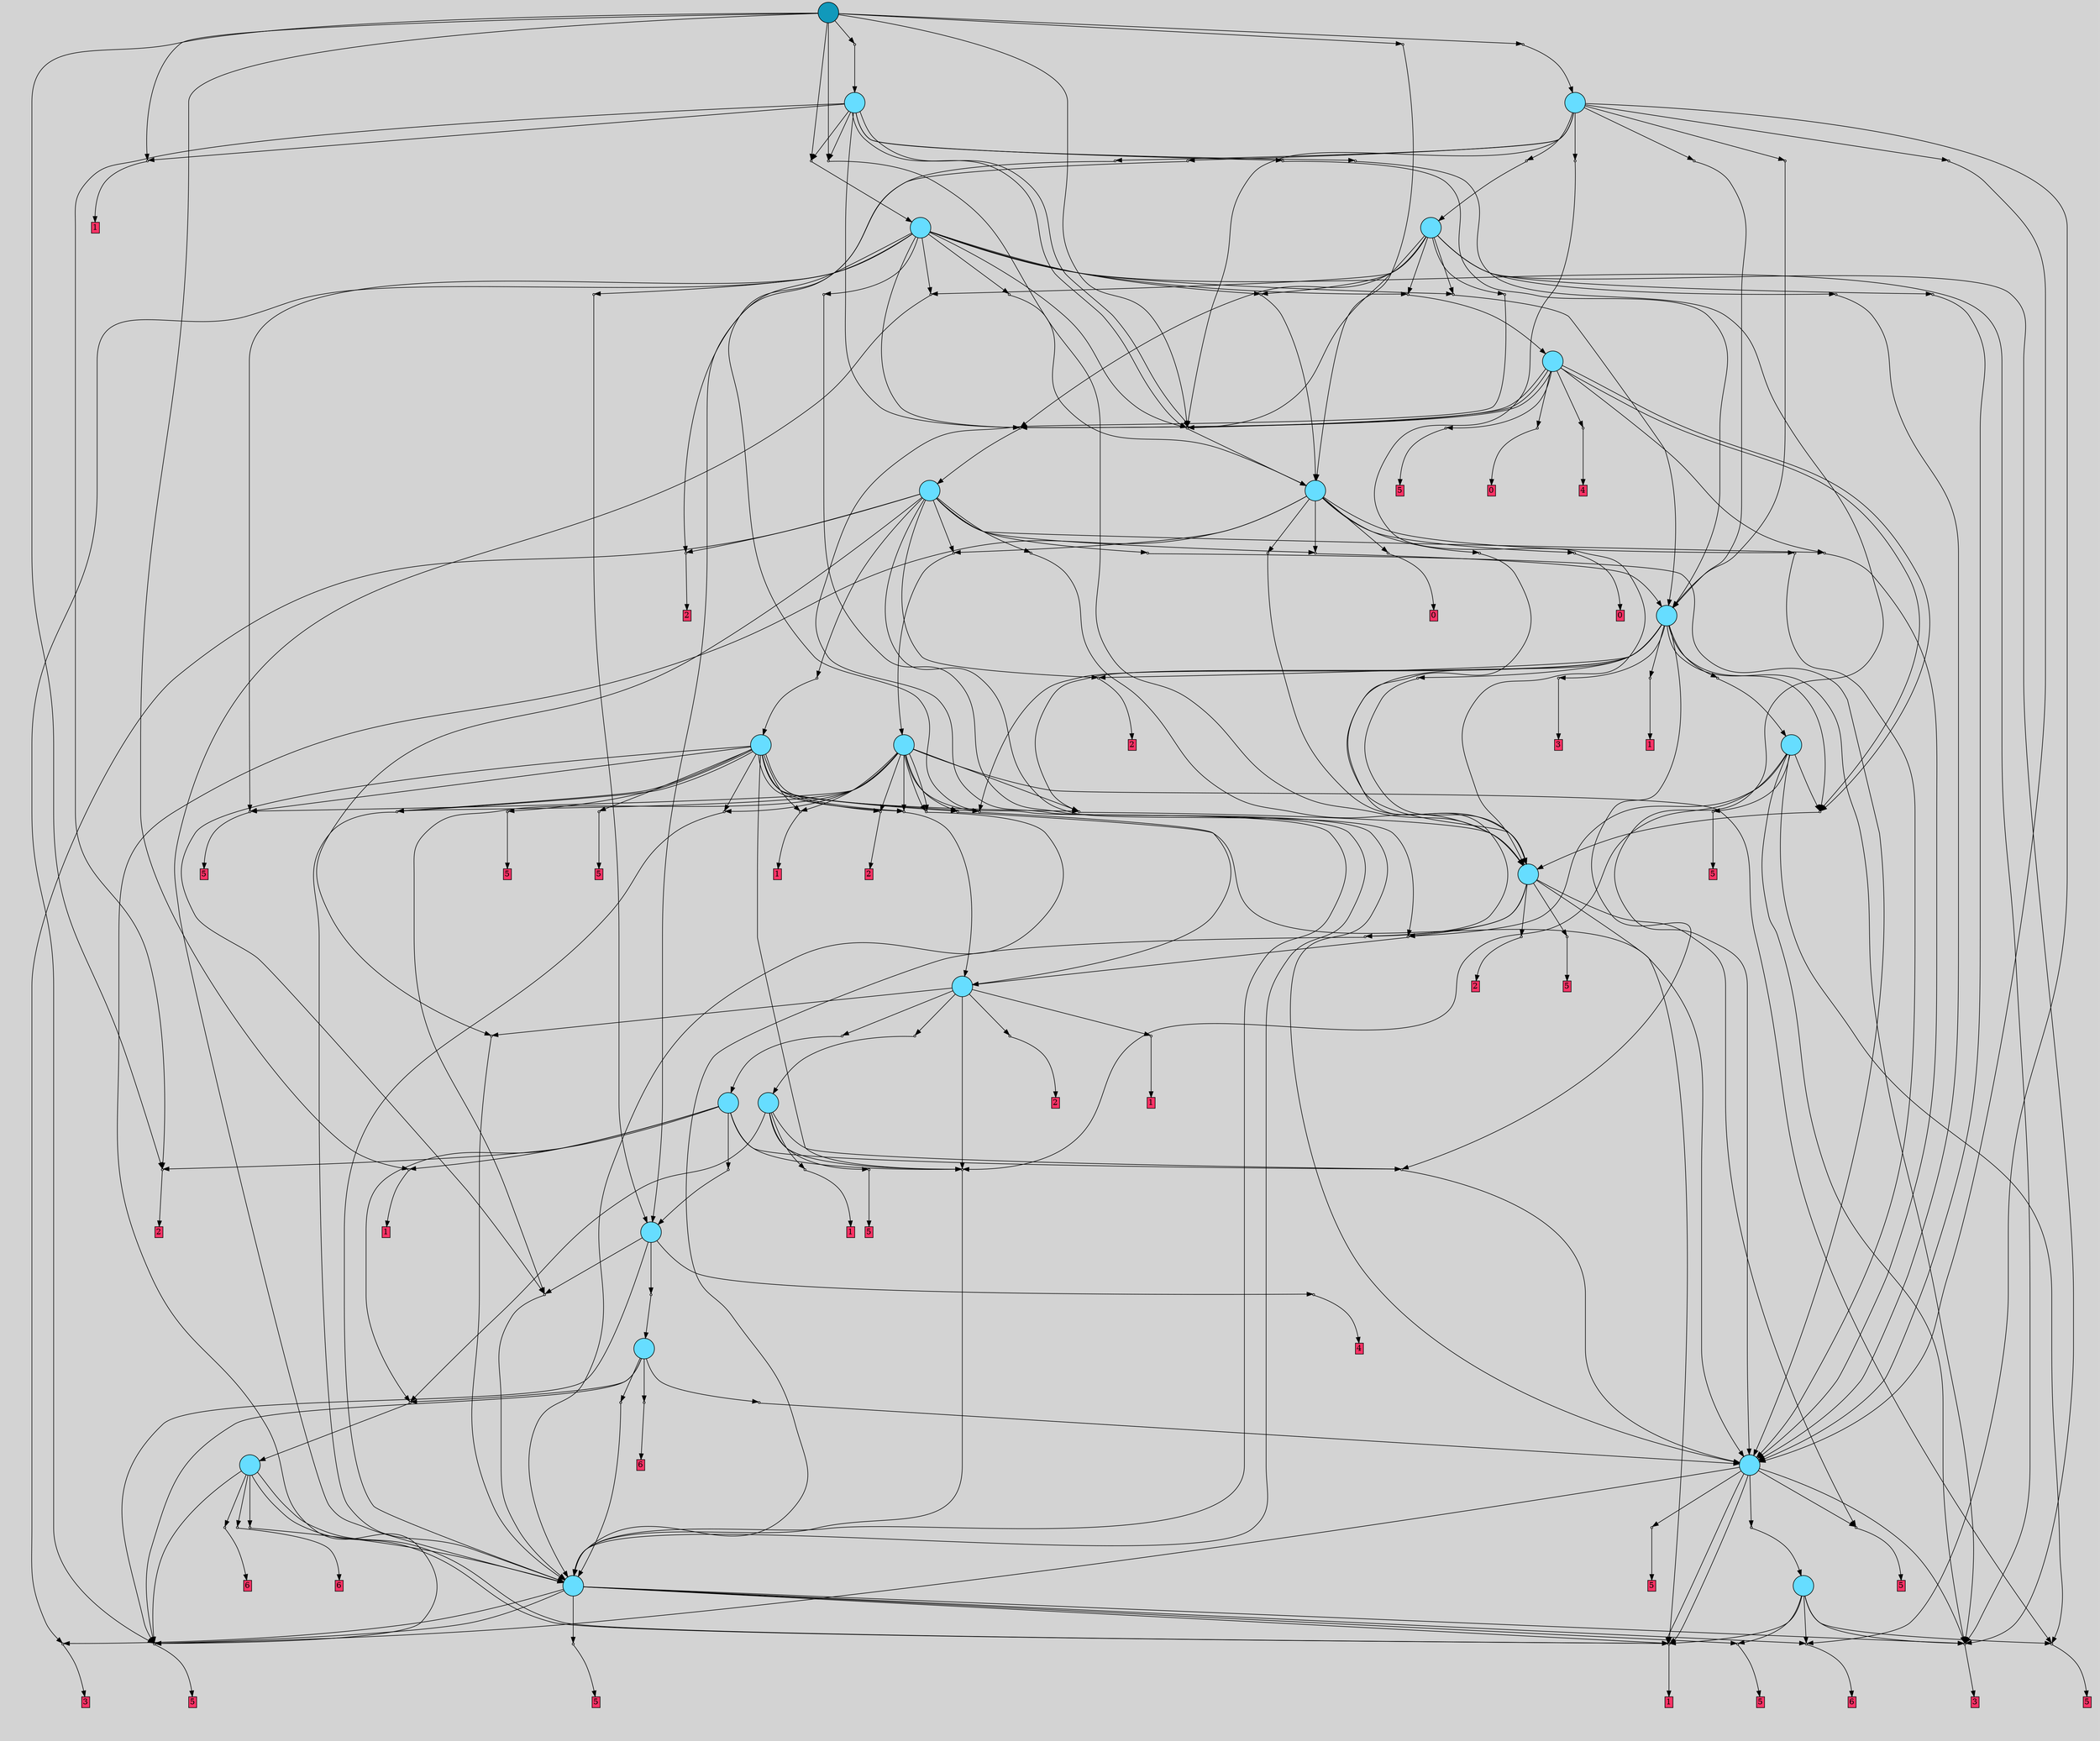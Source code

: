// File exported with GEGELATI v1.3.1
// On the 2024-07-08 15:44:41
// With the MARL::MarlTPGGraphDotExporter
digraph{
	graph[pad = "0.212, 0.055" bgcolor = lightgray]
	node[shape=circle style = filled label = ""]
		T30 [fillcolor="#66ddff"]
		T35 [fillcolor="#66ddff"]
		T37 [fillcolor="#66ddff"]
		T52 [fillcolor="#66ddff"]
		T69 [fillcolor="#66ddff"]
		T75 [fillcolor="#66ddff"]
		T76 [fillcolor="#66ddff"]
		T85 [fillcolor="#66ddff"]
		T102 [fillcolor="#66ddff"]
		T116 [fillcolor="#66ddff"]
		T153 [fillcolor="#66ddff"]
		T166 [fillcolor="#66ddff"]
		T167 [fillcolor="#66ddff"]
		T178 [fillcolor="#66ddff"]
		T196 [fillcolor="#66ddff"]
		T254 [fillcolor="#66ddff"]
		T275 [fillcolor="#66ddff"]
		T314 [fillcolor="#66ddff"]
		T316 [fillcolor="#66ddff"]
		T318 [fillcolor="#66ddff"]
		T328 [fillcolor="#66ddff"]
		T336 [fillcolor="#1199bb"]
		P11816 [fillcolor="#cccccc" shape=point] //
		I11816 [shape=box style=invis label="7|0&2|2#3|3&#92;n2|6&3|7#1|7&#92;n6|5&0|2#0|1&#92;n7|7&3|0#2|1&#92;n"]
		P11816 -> I11816[style=invis]
		A5765 [fillcolor="#ff3366" shape=box margin=0.03 width=0 height=0 label="3"]
		T30 -> P11816 -> A5765
		P11817 [fillcolor="#cccccc" shape=point] //
		I11817 [shape=box style=invis label="3|0&2|4#4|5&#92;n3|2&1|3#1|6&#92;n6|5&2|6#1|5&#92;n6|6&2|5#1|3&#92;n0|5&3|1#4|7&#92;n4|5&1|7#3|7&#92;n7|1&2|4#0|3&#92;n2|4&3|6#0|5&#92;n"]
		P11817 -> I11817[style=invis]
		A5766 [fillcolor="#ff3366" shape=box margin=0.03 width=0 height=0 label="5"]
		T30 -> P11817 -> A5766
		P11818 [fillcolor="#cccccc" shape=point] //
		I11818 [shape=box style=invis label="2|7&4|2#0|6&#92;n0|5&4|2#0|4&#92;n6|5&3|2#4|6&#92;n8|6&0|5#4|0&#92;n1|6&4|5#2|3&#92;n"]
		P11818 -> I11818[style=invis]
		A5767 [fillcolor="#ff3366" shape=box margin=0.03 width=0 height=0 label="5"]
		T30 -> P11818 -> A5767
		P11819 [fillcolor="#cccccc" shape=point] //
		I11819 [shape=box style=invis label="7|6&4|7#0|1&#92;n2|5&2|5#1|0&#92;n7|1&3|4#1|6&#92;n4|3&1|3#0|6&#92;n"]
		P11819 -> I11819[style=invis]
		A5768 [fillcolor="#ff3366" shape=box margin=0.03 width=0 height=0 label="6"]
		T30 -> P11819 -> A5768
		P11820 [fillcolor="#cccccc" shape=point] //
		I11820 [shape=box style=invis label="5|4&2|3#4|0&#92;n6|4&3|7#3|3&#92;n7|3&3|6#2|3&#92;n7|3&1|0#3|0&#92;n1|5&2|3#4|5&#92;n5|3&3|1#4|7&#92;n1|6&0|0#4|5&#92;n"]
		P11820 -> I11820[style=invis]
		A5769 [fillcolor="#ff3366" shape=box margin=0.03 width=0 height=0 label="1"]
		T30 -> P11820 -> A5769
		P11821 [fillcolor="#cccccc" shape=point] //
		I11821 [shape=box style=invis label="8|2&4|4#3|1&#92;n2|3&1|5#1|6&#92;n2|2&1|1#3|7&#92;n4|5&3|1#0|1&#92;n4|5&2|6#3|5&#92;n"]
		P11821 -> I11821[style=invis]
		A5770 [fillcolor="#ff3366" shape=box margin=0.03 width=0 height=0 label="5"]
		T35 -> P11821 -> A5770
		T35 -> P11820
		P11822 [fillcolor="#cccccc" shape=point] //
		I11822 [shape=box style=invis label="3|2&4|3#1|6&#92;n0|5&0|1#4|7&#92;n4|6&4|2#4|3&#92;n6|6&2|5#1|3&#92;n6|5&2|6#1|5&#92;n0|5&0|2#4|7&#92;n4|5&1|7#3|7&#92;n3|0&2|4#0|5&#92;n"]
		P11822 -> I11822[style=invis]
		A5771 [fillcolor="#ff3366" shape=box margin=0.03 width=0 height=0 label="5"]
		T35 -> P11822 -> A5771
		T35 -> P11820
		P11823 [fillcolor="#cccccc" shape=point] //
		I11823 [shape=box style=invis label="8|2&4|4#3|1&#92;n1|0&1|6#3|6&#92;n2|3&0|5#1|6&#92;n4|5&3|1#0|1&#92;n4|5&2|6#3|5&#92;n"]
		P11823 -> I11823[style=invis]
		T35 -> P11823 -> T30
		T35 -> P11816
		P11824 [fillcolor="#cccccc" shape=point] //
		I11824 [shape=box style=invis label="3|0&2|4#4|5&#92;n6|6&2|5#1|3&#92;n6|5&2|6#1|5&#92;n0|5&0|1#4|7&#92;n4|5&1|7#3|7&#92;n3|2&1|3#1|6&#92;n"]
		P11824 -> I11824[style=invis]
		A5772 [fillcolor="#ff3366" shape=box margin=0.03 width=0 height=0 label="5"]
		T35 -> P11824 -> A5772
		T37 -> P11818
		T37 -> P11819
		P11825 [fillcolor="#cccccc" shape=point] //
		I11825 [shape=box style=invis label="0|7&2|4#2|1&#92;n7|3&1|1#1|5&#92;n4|6&3|3#0|4&#92;n7|7&4|6#4|6&#92;n6|7&0|7#3|5&#92;n"]
		P11825 -> I11825[style=invis]
		A5773 [fillcolor="#ff3366" shape=box margin=0.03 width=0 height=0 label="3"]
		T37 -> P11825 -> A5773
		T37 -> P11820
		T37 -> P11816
		P11826 [fillcolor="#cccccc" shape=point] //
		I11826 [shape=box style=invis label="0|1&3|7#0|0&#92;n6|6&2|5#1|3&#92;n3|0&2|4#2|5&#92;n6|5&2|6#1|5&#92;n0|5&0|1#4|7&#92;n4|5&1|7#3|7&#92;n3|2&1|3#1|6&#92;n"]
		P11826 -> I11826[style=invis]
		A5774 [fillcolor="#ff3366" shape=box margin=0.03 width=0 height=0 label="5"]
		T37 -> P11826 -> A5774
		T37 -> P11824
		T52 -> P11824
		P11827 [fillcolor="#cccccc" shape=point] //
		I11827 [shape=box style=invis label="4|4&2|2#3|2&#92;n4|4&3|5#4|3&#92;n6|1&0|2#1|3&#92;n0|0&2|5#1|6&#92;n0|6&1|2#4|4&#92;n3|1&0|4#0|0&#92;n0|4&1|5#3|6&#92;n"]
		P11827 -> I11827[style=invis]
		T52 -> P11827 -> T37
		T52 -> P11820
		P11828 [fillcolor="#cccccc" shape=point] //
		I11828 [shape=box style=invis label="7|6&4|2#0|7&#92;n7|5&2|5#1|0&#92;n2|3&1|3#0|6&#92;n1|1&0|2#4|0&#92;n1|0&0|2#2|5&#92;n"]
		P11828 -> I11828[style=invis]
		A5775 [fillcolor="#ff3366" shape=box margin=0.03 width=0 height=0 label="6"]
		T52 -> P11828 -> A5775
		P11829 [fillcolor="#cccccc" shape=point] //
		I11829 [shape=box style=invis label="8|5&0|5#1|7&#92;n7|6&4|7#0|3&#92;n1|0&0|2#2|5&#92;n2|5&2|5#1|0&#92;n2|3&1|3#0|6&#92;n"]
		P11829 -> I11829[style=invis]
		A5776 [fillcolor="#ff3366" shape=box margin=0.03 width=0 height=0 label="6"]
		T52 -> P11829 -> A5776
		T52 -> P11820
		P11830 [fillcolor="#cccccc" shape=point] //
		I11830 [shape=box style=invis label="4|4&2|2#3|2&#92;n6|1&0|2#1|3&#92;n4|4&3|5#4|3&#92;n3|1&0|4#0|0&#92;n0|0&2|5#1|7&#92;n0|6&1|2#4|4&#92;n1|3&1|4#3|0&#92;n5|5&0|3#2|1&#92;n0|4&1|5#3|6&#92;n"]
		P11830 -> I11830[style=invis]
		T69 -> P11830 -> T37
		P11831 [fillcolor="#cccccc" shape=point] //
		I11831 [shape=box style=invis label="6|1&2|0#3|3&#92;n4|6&1|1#2|0&#92;n3|2&2|7#4|1&#92;n1|0&1|1#4|5&#92;n8|6&3|1#3|1&#92;n7|0&0|1#1|4&#92;n"]
		P11831 -> I11831[style=invis]
		T69 -> P11831 -> T35
		P11832 [fillcolor="#cccccc" shape=point] //
		I11832 [shape=box style=invis label="2|3&1|3#0|6&#92;n2|0&3|5#1|0&#92;n"]
		P11832 -> I11832[style=invis]
		T69 -> P11832 -> T52
		P11833 [fillcolor="#cccccc" shape=point] //
		I11833 [shape=box style=invis label="7|6&4|7#0|0&#92;n1|0&0|2#2|5&#92;n2|3&1|3#0|6&#92;n2|5&2|5#1|0&#92;n"]
		P11833 -> I11833[style=invis]
		A5777 [fillcolor="#ff3366" shape=box margin=0.03 width=0 height=0 label="6"]
		T69 -> P11833 -> A5777
		T69 -> P11824
		P11834 [fillcolor="#cccccc" shape=point] //
		I11834 [shape=box style=invis label="7|5&1|4#1|7&#92;n4|4&2|2#3|2&#92;n0|4&1|5#3|6&#92;n4|4&3|5#4|3&#92;n1|3&1|4#3|0&#92;n0|0&2|5#1|7&#92;n0|6&1|2#4|4&#92;n3|1&0|4#0|1&#92;n6|1&0|2#1|3&#92;n"]
		P11834 -> I11834[style=invis]
		T75 -> P11834 -> T37
		P11835 [fillcolor="#cccccc" shape=point] //
		I11835 [shape=box style=invis label="1|0&1|7#4|5&#92;n8|0&0|1#1|2&#92;n8|5&3|1#0|1&#92;n8|2&4|4#3|1&#92;n6|2&2|0#3|7&#92;n3|2&2|7#4|1&#92;n"]
		P11835 -> I11835[style=invis]
		T75 -> P11835 -> T35
		T75 -> P11832
		P11836 [fillcolor="#cccccc" shape=point] //
		I11836 [shape=box style=invis label="8|2&4|4#3|1&#92;n6|0&3|4#3|5&#92;n6|4&4|5#3|2&#92;n4|5&2|7#3|5&#92;n4|5&3|1#0|1&#92;n"]
		P11836 -> I11836[style=invis]
		A5778 [fillcolor="#ff3366" shape=box margin=0.03 width=0 height=0 label="5"]
		T75 -> P11836 -> A5778
		P11837 [fillcolor="#cccccc" shape=point] //
		I11837 [shape=box style=invis label="7|5&4|3#0|1&#92;n6|4&3|7#3|3&#92;n5|4&2|3#4|0&#92;n7|0&3|6#2|3&#92;n7|3&1|0#3|0&#92;n1|5&2|3#3|5&#92;n1|1&4|5#0|4&#92;n5|3&3|1#4|7&#92;n"]
		P11837 -> I11837[style=invis]
		A5779 [fillcolor="#ff3366" shape=box margin=0.03 width=0 height=0 label="1"]
		T75 -> P11837 -> A5779
		P11838 [fillcolor="#cccccc" shape=point] //
		I11838 [shape=box style=invis label="2|7&3|4#2|1&#92;n5|0&4|3#2|0&#92;n7|3&0|1#1|5&#92;n7|6&4|7#2|3&#92;n1|1&2|6#3|0&#92;n7|7&4|6#3|6&#92;n2|1&3|5#3|4&#92;n"]
		P11838 -> I11838[style=invis]
		T76 -> P11838 -> T37
		P11839 [fillcolor="#cccccc" shape=point] //
		I11839 [shape=box style=invis label="3|5&2|5#2|1&#92;n4|6&4|1#0|3&#92;n"]
		P11839 -> I11839[style=invis]
		A5780 [fillcolor="#ff3366" shape=box margin=0.03 width=0 height=0 label="4"]
		T76 -> P11839 -> A5780
		T76 -> P11824
		P11840 [fillcolor="#cccccc" shape=point] //
		I11840 [shape=box style=invis label="0|3&0|2#4|0&#92;n1|0&1|1#4|5&#92;n1|2&4|4#4|1&#92;n3|2&2|7#4|1&#92;n"]
		P11840 -> I11840[style=invis]
		T76 -> P11840 -> T69
		T85 -> P11834
		T85 -> P11835
		T85 -> P11832
		P11841 [fillcolor="#cccccc" shape=point] //
		I11841 [shape=box style=invis label="6|4&3|7#3|3&#92;n5|4&2|3#4|0&#92;n1|5&2|3#3|5&#92;n7|3&2|0#3|0&#92;n7|0&3|6#2|3&#92;n1|1&4|5#0|4&#92;n5|3&3|1#4|7&#92;n"]
		P11841 -> I11841[style=invis]
		A5781 [fillcolor="#ff3366" shape=box margin=0.03 width=0 height=0 label="1"]
		T85 -> P11841 -> A5781
		P11842 [fillcolor="#cccccc" shape=point] //
		I11842 [shape=box style=invis label="7|2&1|6#4|1&#92;n4|3&1|3#1|3&#92;n7|0&1|6#1|3&#92;n2|6&3|4#2|6&#92;n2|3&3|3#1|4&#92;n"]
		P11842 -> I11842[style=invis]
		A5782 [fillcolor="#ff3366" shape=box margin=0.03 width=0 height=0 label="2"]
		T85 -> P11842 -> A5782
		P11843 [fillcolor="#cccccc" shape=point] //
		I11843 [shape=box style=invis label="1|7&4|6#0|1&#92;n6|6&3|7#1|1&#92;n0|3&0|1#3|6&#92;n3|7&0|2#4|4&#92;n1|0&1|3#1|4&#92;n1|6&2|5#0|0&#92;n"]
		P11843 -> I11843[style=invis]
		T85 -> P11843 -> T76
		P11844 [fillcolor="#cccccc" shape=point] //
		I11844 [shape=box style=invis label="6|1&0|2#1|0&#92;n7|1&2|5#3|6&#92;n5|5&2|7#1|3&#92;n8|5&1|4#1|7&#92;n8|2&4|5#1|4&#92;n5|1&0|4#0|2&#92;n0|0&0|5#1|7&#92;n4|7&1|6#4|5&#92;n2|4&2|3#3|2&#92;n7|4&2|5#3|3&#92;n"]
		P11844 -> I11844[style=invis]
		T102 -> P11844 -> T85
		P11845 [fillcolor="#cccccc" shape=point] //
		I11845 [shape=box style=invis label="1|4&2|3#3|5&#92;n5|4&2|3#4|0&#92;n6|4&3|7#3|3&#92;n4|4&3|5#4|5&#92;n7|3&2|0#3|0&#92;n7|0&3|6#2|3&#92;n1|1&4|5#0|4&#92;n5|3&3|1#4|7&#92;n"]
		P11845 -> I11845[style=invis]
		A5783 [fillcolor="#ff3366" shape=box margin=0.03 width=0 height=0 label="1"]
		T102 -> P11845 -> A5783
		P11846 [fillcolor="#cccccc" shape=point] //
		I11846 [shape=box style=invis label="5|4&1|2#3|2&#92;n7|2&1|6#4|1&#92;n4|3&2|3#1|3&#92;n7|0&1|6#1|3&#92;n2|6&3|4#2|6&#92;n"]
		P11846 -> I11846[style=invis]
		A5784 [fillcolor="#ff3366" shape=box margin=0.03 width=0 height=0 label="2"]
		T102 -> P11846 -> A5784
		P11847 [fillcolor="#cccccc" shape=point] //
		I11847 [shape=box style=invis label="4|4&2|2#3|2&#92;n6|1&0|2#1|3&#92;n0|4&1|5#3|6&#92;n1|3&1|4#3|0&#92;n0|0&2|5#1|7&#92;n0|6&1|2#4|4&#92;n8|1&0|4#0|0&#92;n4|4&3|5#4|3&#92;n"]
		P11847 -> I11847[style=invis]
		T102 -> P11847 -> T37
		P11848 [fillcolor="#cccccc" shape=point] //
		I11848 [shape=box style=invis label="1|5&2|4#3|2&#92;n1|0&0|2#2|0&#92;n7|6&4|7#0|0&#92;n2|5&2|5#1|0&#92;n2|3&3|3#0|6&#92;n"]
		P11848 -> I11848[style=invis]
		T102 -> P11848 -> T75
		T102 -> P11834
		P11849 [fillcolor="#cccccc" shape=point] //
		I11849 [shape=box style=invis label="0|0&2|5#2|7&#92;n4|4&2|2#3|2&#92;n1|3&1|4#3|0&#92;n6|1&0|2#1|3&#92;n0|6&1|2#4|4&#92;n8|1&0|7#0|0&#92;n"]
		P11849 -> I11849[style=invis]
		T116 -> P11849 -> T37
		T116 -> P11821
		T116 -> P11820
		P11850 [fillcolor="#cccccc" shape=point] //
		I11850 [shape=box style=invis label="4|0&4|0#0|0&#92;n4|3&1|3#1|3&#92;n4|2&1|6#4|2&#92;n2|6&3|4#2|6&#92;n7|0&1|6#1|3&#92;n2|3&3|3#1|4&#92;n"]
		P11850 -> I11850[style=invis]
		A5785 [fillcolor="#ff3366" shape=box margin=0.03 width=0 height=0 label="2"]
		T116 -> P11850 -> A5785
		P11851 [fillcolor="#cccccc" shape=point] //
		I11851 [shape=box style=invis label="2|3&1|5#1|6&#92;n2|2&1|1#3|7&#92;n4|0&2|6#1|5&#92;n4|5&3|1#0|1&#92;n8|6&1|5#4|5&#92;n"]
		P11851 -> I11851[style=invis]
		T116 -> P11851 -> T102
		P11852 [fillcolor="#cccccc" shape=point] //
		I11852 [shape=box style=invis label="3|0&2|4#4|7&#92;n6|6&2|5#1|3&#92;n6|5&2|6#1|2&#92;n4|6&1|7#3|7&#92;n0|5&0|1#4|7&#92;n"]
		P11852 -> I11852[style=invis]
		A5786 [fillcolor="#ff3366" shape=box margin=0.03 width=0 height=0 label="5"]
		T116 -> P11852 -> A5786
		P11853 [fillcolor="#cccccc" shape=point] //
		I11853 [shape=box style=invis label="1|3&1|0#3|0&#92;n6|7&0|2#1|3&#92;n3|7&2|0#2|7&#92;n2|1&2|4#1|1&#92;n1|2&3|6#4|7&#92;n4|0&0|7#0|4&#92;n7|1&2|1#0|2&#92;n1|1&3|5#2|6&#92;n"]
		P11853 -> I11853[style=invis]
		T153 -> P11853 -> T116
		T153 -> P11851
		T153 -> P11834
		T153 -> P11816
		P11854 [fillcolor="#cccccc" shape=point] //
		I11854 [shape=box style=invis label="6|0&2|5#4|6&#92;n1|4&0|5#3|1&#92;n"]
		P11854 -> I11854[style=invis]
		A5787 [fillcolor="#ff3366" shape=box margin=0.03 width=0 height=0 label="5"]
		T153 -> P11854 -> A5787
		T153 -> P11817
		P11855 [fillcolor="#cccccc" shape=point] //
		I11855 [shape=box style=invis label="2|2&1|1#3|7&#92;n2|3&1|5#1|7&#92;n4|0&2|6#1|5&#92;n4|5&3|1#0|1&#92;n8|6&1|5#4|5&#92;n"]
		P11855 -> I11855[style=invis]
		T166 -> P11855 -> T102
		P11856 [fillcolor="#cccccc" shape=point] //
		I11856 [shape=box style=invis label="2|7&3|4#2|1&#92;n5|0&4|3#2|0&#92;n7|3&0|1#1|5&#92;n6|6&0|5#2|7&#92;n1|1&2|6#3|0&#92;n7|7&4|6#3|6&#92;n7|2&4|7#2|3&#92;n2|1&3|5#3|4&#92;n"]
		P11856 -> I11856[style=invis]
		T166 -> P11856 -> T37
		P11857 [fillcolor="#cccccc" shape=point] //
		I11857 [shape=box style=invis label="4|7&2|6#0|5&#92;n0|0&0|4#1|0&#92;n7|3&4|1#3|5&#92;n1|6&2|3#4|0&#92;n6|5&2|2#2|0&#92;n1|1&4|0#3|2&#92;n"]
		P11857 -> I11857[style=invis]
		A5788 [fillcolor="#ff3366" shape=box margin=0.03 width=0 height=0 label="1"]
		T166 -> P11857 -> A5788
		P11858 [fillcolor="#cccccc" shape=point] //
		I11858 [shape=box style=invis label="1|3&1|0#3|0&#92;n6|7&0|2#1|3&#92;n3|7&4|0#2|7&#92;n2|1&2|4#1|1&#92;n7|1&2|1#0|2&#92;n4|0&0|7#0|4&#92;n1|2&3|6#4|7&#92;n"]
		P11858 -> I11858[style=invis]
		T166 -> P11858 -> T116
		P11859 [fillcolor="#cccccc" shape=point] //
		I11859 [shape=box style=invis label="6|2&2|0#3|7&#92;n8|0&0|1#1|2&#92;n8|5&3|1#1|1&#92;n3|2&2|7#0|1&#92;n1|0&1|7#4|5&#92;n0|0&0|3#1|1&#92;n"]
		P11859 -> I11859[style=invis]
		T166 -> P11859 -> T35
		P11860 [fillcolor="#cccccc" shape=point] //
		I11860 [shape=box style=invis label="6|7&2|5#1|3&#92;n0|5&0|1#2|0&#92;n3|2&1|4#1|6&#92;n7|3&3|5#1|0&#92;n6|5&2|6#1|5&#92;n3|0&2|7#4|2&#92;n"]
		P11860 -> I11860[style=invis]
		A5789 [fillcolor="#ff3366" shape=box margin=0.03 width=0 height=0 label="5"]
		T166 -> P11860 -> A5789
		P11861 [fillcolor="#cccccc" shape=point] //
		I11861 [shape=box style=invis label="2|7&3|4#2|1&#92;n5|0&4|3#2|0&#92;n7|0&0|1#1|5&#92;n6|6&0|5#2|7&#92;n2|5&4|7#2|7&#92;n1|1&2|6#3|0&#92;n7|2&4|7#2|3&#92;n7|7&4|6#3|6&#92;n2|1&3|5#3|4&#92;n"]
		P11861 -> I11861[style=invis]
		T166 -> P11861 -> T37
		T166 -> P11817
		T166 -> P11861
		T166 -> P11838
		P11862 [fillcolor="#cccccc" shape=point] //
		I11862 [shape=box style=invis label="6|6&0|5#2|7&#92;n8|4&0|1#4|4&#92;n7|3&0|1#1|5&#92;n2|7&3|4#2|1&#92;n1|1&2|6#3|0&#92;n7|7&4|6#3|6&#92;n7|0&4|3#2|0&#92;n7|2&1|7#2|3&#92;n2|1&3|5#3|4&#92;n"]
		P11862 -> I11862[style=invis]
		T166 -> P11862 -> T37
		P11863 [fillcolor="#cccccc" shape=point] //
		I11863 [shape=box style=invis label="4|0&1|1#3|7&#92;n6|0&1|6#2|5&#92;n8|6&1|5#4|5&#92;n5|2&0|6#2|3&#92;n2|2&1|1#3|7&#92;n4|2&0|2#4|2&#92;n2|3&2|5#1|6&#92;n"]
		P11863 -> I11863[style=invis]
		T166 -> P11863 -> T102
		P11864 [fillcolor="#cccccc" shape=point] //
		I11864 [shape=box style=invis label="5|3&1|3#1|3&#92;n8|2&0|4#3|1&#92;n3|0&2|1#3|6&#92;n2|6&3|4#4|6&#92;n7|2&1|1#4|1&#92;n"]
		P11864 -> I11864[style=invis]
		A5790 [fillcolor="#ff3366" shape=box margin=0.03 width=0 height=0 label="2"]
		T166 -> P11864 -> A5790
		T167 -> P11855
		T167 -> P11856
		T167 -> P11857
		T167 -> P11858
		T167 -> P11859
		T167 -> P11860
		P11865 [fillcolor="#cccccc" shape=point] //
		I11865 [shape=box style=invis label="3|0&2|4#4|5&#92;n6|5&2|6#1|5&#92;n6|6&2|5#1|3&#92;n0|5&3|3#4|7&#92;n2|4&3|6#0|5&#92;n0|2&4|4#2|5&#92;n7|1&2|4#0|3&#92;n4|5&1|7#3|7&#92;n"]
		P11865 -> I11865[style=invis]
		A5791 [fillcolor="#ff3366" shape=box margin=0.03 width=0 height=0 label="5"]
		T167 -> P11865 -> A5791
		T167 -> P11838
		T167 -> P11862
		T167 -> P11863
		T167 -> P11864
		P11866 [fillcolor="#cccccc" shape=point] //
		I11866 [shape=box style=invis label="3|0&2|4#4|5&#92;n2|4&3|6#0|2&#92;n6|5&2|6#1|5&#92;n6|3&0|4#4|0&#92;n6|6&2|5#1|3&#92;n0|5&3|1#4|7&#92;n4|5&1|7#3|7&#92;n7|1&2|4#0|3&#92;n3|2&1|3#1|6&#92;n"]
		P11866 -> I11866[style=invis]
		A5792 [fillcolor="#ff3366" shape=box margin=0.03 width=0 height=0 label="5"]
		T167 -> P11866 -> A5792
		T167 -> P11855
		T167 -> P11834
		T167 -> P11856
		P11867 [fillcolor="#cccccc" shape=point] //
		I11867 [shape=box style=invis label="4|0&4|5#1|1&#92;n4|4&1|1#2|0&#92;n2|2&1|7#0|5&#92;n6|6&4|7#1|1&#92;n4|0&0|6#0|4&#92;n3|6&1|0#2|4&#92;n6|4&2|4#0|0&#92;n"]
		P11867 -> I11867[style=invis]
		A5793 [fillcolor="#ff3366" shape=box margin=0.03 width=0 height=0 label="2"]
		T178 -> P11867 -> A5793
		P11868 [fillcolor="#cccccc" shape=point] //
		I11868 [shape=box style=invis label="7|1&2|1#3|2&#92;n2|7&4|1#4|6&#92;n8|7&4|6#3|5&#92;n0|3&0|1#4|0&#92;n0|0&4|7#0|0&#92;n5|7&2|6#4|3&#92;n1|6&1|5#1|7&#92;n4|5&3|0#4|0&#92;n7|6&3|0#0|0&#92;n5|4&2|7#1|4&#92;n"]
		P11868 -> I11868[style=invis]
		T178 -> P11868 -> T153
		P11869 [fillcolor="#cccccc" shape=point] //
		I11869 [shape=box style=invis label="0|1&3|1#1|3&#92;n"]
		P11869 -> I11869[style=invis]
		A5794 [fillcolor="#ff3366" shape=box margin=0.03 width=0 height=0 label="3"]
		T178 -> P11869 -> A5794
		T178 -> P11853
		T178 -> P11835
		P11870 [fillcolor="#cccccc" shape=point] //
		I11870 [shape=box style=invis label="7|0&2|4#0|3&#92;n2|6&3|4#1|4&#92;n8|5&2|2#4|4&#92;n2|4&3|6#0|5&#92;n3|6&1|5#4|4&#92;n8|7&0|3#3|6&#92;n6|6&4|5#0|3&#92;n5|5&2|6#1|5&#92;n8|2&2|0#1|0&#92;n4|5&3|3#3|7&#92;n"]
		P11870 -> I11870[style=invis]
		A5795 [fillcolor="#ff3366" shape=box margin=0.03 width=0 height=0 label="1"]
		T178 -> P11870 -> A5795
		T178 -> P11816
		T178 -> P11863
		P11871 [fillcolor="#cccccc" shape=point] //
		I11871 [shape=box style=invis label="1|3&1|0#3|0&#92;n7|0&2|1#4|0&#92;n3|7&2|0#2|7&#92;n7|1&2|1#0|2&#92;n6|7&0|2#1|3&#92;n4|2&0|7#0|4&#92;n2|1&2|4#1|1&#92;n1|1&3|5#2|6&#92;n"]
		P11871 -> I11871[style=invis]
		T178 -> P11871 -> T116
		T178 -> P11858
		T178 -> P11849
		P11872 [fillcolor="#cccccc" shape=point] //
		I11872 [shape=box style=invis label="1|0&3|7#0|4&#92;n8|7&4|4#0|4&#92;n8|3&0|1#1|2&#92;n"]
		P11872 -> I11872[style=invis]
		T196 -> P11872 -> T35
		P11873 [fillcolor="#cccccc" shape=point] //
		I11873 [shape=box style=invis label="6|2&3|4#1|5&#92;n2|4&2|0#4|6&#92;n3|5&2|5#3|4&#92;n1|7&3|3#1|5&#92;n8|0&2|4#1|7&#92;n1|2&0|6#3|2&#92;n5|1&2|1#3|2&#92;n4|5&2|5#2|6&#92;n8|0&1|6#3|7&#92;n"]
		P11873 -> I11873[style=invis]
		T196 -> P11873 -> T178
		P11874 [fillcolor="#cccccc" shape=point] //
		I11874 [shape=box style=invis label="5|3&1|3#1|3&#92;n7|2&1|1#4|1&#92;n1|6&0|1#0|2&#92;n2|1&3|4#4|6&#92;n3|0&2|1#3|6&#92;n"]
		P11874 -> I11874[style=invis]
		A5796 [fillcolor="#ff3366" shape=box margin=0.03 width=0 height=0 label="2"]
		T196 -> P11874 -> A5796
		P11875 [fillcolor="#cccccc" shape=point] //
		I11875 [shape=box style=invis label="5|0&4|7#2|4&#92;n1|4&3|5#3|1&#92;n"]
		P11875 -> I11875[style=invis]
		T196 -> P11875 -> T166
		T196 -> P11847
		P11876 [fillcolor="#cccccc" shape=point] //
		I11876 [shape=box style=invis label="1|3&1|0#3|7&#92;n7|1&2|1#0|2&#92;n3|7&2|0#2|7&#92;n7|0&2|1#4|0&#92;n6|7&0|2#1|3&#92;n4|2&0|7#0|4&#92;n2|1&2|4#1|1&#92;n"]
		P11876 -> I11876[style=invis]
		T196 -> P11876 -> T116
		T196 -> P11851
		T196 -> P11867
		T196 -> P11825
		P11877 [fillcolor="#cccccc" shape=point] //
		I11877 [shape=box style=invis label="1|0&1|7#4|5&#92;n8|2&4|4#3|1&#92;n8|5&3|1#0|1&#92;n8|0&0|1#1|6&#92;n6|2&2|0#3|7&#92;n"]
		P11877 -> I11877[style=invis]
		T196 -> P11877 -> T35
		P11878 [fillcolor="#cccccc" shape=point] //
		I11878 [shape=box style=invis label="2|7&3|4#2|1&#92;n5|0&4|3#2|0&#92;n7|0&0|1#1|5&#92;n6|6&0|5#2|7&#92;n2|5&4|7#2|7&#92;n1|1&2|6#3|0&#92;n7|2&4|7#2|3&#92;n2|1&3|5#3|4&#92;n7|5&4|6#3|6&#92;n"]
		P11878 -> I11878[style=invis]
		T196 -> P11878 -> T167
		P11879 [fillcolor="#cccccc" shape=point] //
		I11879 [shape=box style=invis label="0|3&3|3#1|3&#92;n2|0&2|4#1|2&#92;n1|5&4|1#0|2&#92;n1|7&1|0#3|1&#92;n2|1&3|0#1|0&#92;n1|1&3|5#2|6&#92;n5|4&4|1#2|6&#92;n"]
		P11879 -> I11879[style=invis]
		T254 -> P11879 -> T116
		P11880 [fillcolor="#cccccc" shape=point] //
		I11880 [shape=box style=invis label="0|0&1|4#1|0&#92;n4|7&2|6#0|5&#92;n6|5&2|2#2|0&#92;n1|1&4|0#3|2&#92;n7|3&0|1#4|5&#92;n1|6&2|3#4|0&#92;n"]
		P11880 -> I11880[style=invis]
		A5797 [fillcolor="#ff3366" shape=box margin=0.03 width=0 height=0 label="0"]
		T254 -> P11880 -> A5797
		T254 -> P11873
		P11881 [fillcolor="#cccccc" shape=point] //
		I11881 [shape=box style=invis label="6|7&0|2#1|3&#92;n1|2&1|6#4|7&#92;n1|4&3|5#2|6&#92;n8|6&0|0#1|5&#92;n4|0&0|7#0|6&#92;n3|2&2|0#2|7&#92;n1|3&1|0#1|0&#92;n0|0&1|1#1|5&#92;n2|2&2|4#1|1&#92;n"]
		P11881 -> I11881[style=invis]
		T254 -> P11881 -> T116
		T254 -> P11824
		T254 -> P11875
		P11882 [fillcolor="#cccccc" shape=point] //
		I11882 [shape=box style=invis label="4|2&2|4#3|1&#92;n8|0&1|1#1|5&#92;n7|0&1|0#2|1&#92;n"]
		P11882 -> I11882[style=invis]
		T254 -> P11882 -> T35
		P11883 [fillcolor="#cccccc" shape=point] //
		I11883 [shape=box style=invis label="0|2&3|0#4|0&#92;n0|0&1|4#1|0&#92;n4|7&2|6#0|5&#92;n7|3&4|1#4|5&#92;n1|1&4|0#3|2&#92;n6|5&2|2#2|0&#92;n1|6&2|3#4|0&#92;n"]
		P11883 -> I11883[style=invis]
		A5798 [fillcolor="#ff3366" shape=box margin=0.03 width=0 height=0 label="0"]
		T254 -> P11883 -> A5798
		P11884 [fillcolor="#cccccc" shape=point] //
		I11884 [shape=box style=invis label="0|3&3|1#0|3&#92;n2|0&2|4#1|3&#92;n3|1&3|7#3|6&#92;n1|7&1|0#3|0&#92;n1|5&4|3#0|2&#92;n3|7&2|4#2|7&#92;n4|5&4|1#1|4&#92;n5|3&4|0#0|1&#92;n"]
		P11884 -> I11884[style=invis]
		T275 -> P11884 -> T254
		P11885 [fillcolor="#cccccc" shape=point] //
		I11885 [shape=box style=invis label="6|4&2|7#3|5&#92;n2|4&1|3#4|0&#92;n1|0&0|4#3|5&#92;n"]
		P11885 -> I11885[style=invis]
		T275 -> P11885 -> T196
		T275 -> P11877
		P11886 [fillcolor="#cccccc" shape=point] //
		I11886 [shape=box style=invis label="3|0&4|7#2|1&#92;n6|6&2|5#1|3&#92;n3|2&1|3#4|6&#92;n6|5&2|6#1|5&#92;n3|0&2|4#4|5&#92;n0|5&3|1#4|7&#92;n4|5&1|7#3|7&#92;n7|1&2|4#0|3&#92;n2|4&3|6#0|5&#92;n"]
		P11886 -> I11886[style=invis]
		A5799 [fillcolor="#ff3366" shape=box margin=0.03 width=0 height=0 label="5"]
		T275 -> P11886 -> A5799
		P11887 [fillcolor="#cccccc" shape=point] //
		I11887 [shape=box style=invis label="1|6&2|0#1|6&#92;n5|7&2|6#0|0&#92;n1|1&4|0#3|1&#92;n8|0&2|4#0|6&#92;n5|1&3|5#1|1&#92;n0|0&1|4#4|0&#92;n"]
		P11887 -> I11887[style=invis]
		A5800 [fillcolor="#ff3366" shape=box margin=0.03 width=0 height=0 label="0"]
		T275 -> P11887 -> A5800
		T275 -> P11853
		P11888 [fillcolor="#cccccc" shape=point] //
		I11888 [shape=box style=invis label="0|1&3|7#0|0&#92;n6|0&3|0#0|5&#92;n6|6&2|5#1|3&#92;n3|0&2|4#2|5&#92;n0|5&0|1#4|7&#92;n4|3&1|7#3|7&#92;n3|2&1|3#1|6&#92;n"]
		P11888 -> I11888[style=invis]
		A5801 [fillcolor="#ff3366" shape=box margin=0.03 width=0 height=0 label="4"]
		T275 -> P11888 -> A5801
		T275 -> P11885
		T275 -> P11853
		P11889 [fillcolor="#cccccc" shape=point] //
		I11889 [shape=box style=invis label="6|1&4|2#0|2&#92;n1|0&0|4#3|5&#92;n2|4&1|3#4|0&#92;n6|4&2|6#3|5&#92;n"]
		P11889 -> I11889[style=invis]
		T314 -> P11889 -> T275
		P11890 [fillcolor="#cccccc" shape=point] //
		I11890 [shape=box style=invis label="8|6&0|1#1|1&#92;n0|7&4|5#3|2&#92;n2|3&4|7#0|4&#92;n0|4&2|3#0|4&#92;n3|6&4|6#4|1&#92;n2|0&3|4#2|6&#92;n"]
		P11890 -> I11890[style=invis]
		T314 -> P11890 -> T35
		P11891 [fillcolor="#cccccc" shape=point] //
		I11891 [shape=box style=invis label="4|4&2|2#3|2&#92;n6|1&0|2#1|3&#92;n2|5&0|3#2|1&#92;n1|1&0|4#2|5&#92;n0|6&1|2#4|4&#92;n0|4&1|5#3|6&#92;n0|0&3|5#1|7&#92;n1|3&1|4#3|0&#92;n"]
		P11891 -> I11891[style=invis]
		T314 -> P11891 -> T37
		P11892 [fillcolor="#cccccc" shape=point] //
		I11892 [shape=box style=invis label="6|0&3|7#4|7&#92;n0|2&1|4#0|0&#92;n6|2&3|5#4|5&#92;n8|0&2|7#4|7&#92;n3|0&1|1#1|2&#92;n0|5&2|2#3|4&#92;n1|1&1|4#3|6&#92;n2|4&2|0#4|6&#92;n1|3&1|0#4|4&#92;n1|7&1|3#1|5&#92;n"]
		P11892 -> I11892[style=invis]
		T314 -> P11892 -> T178
		T314 -> P11885
		P11893 [fillcolor="#cccccc" shape=point] //
		I11893 [shape=box style=invis label="1|6&2|6#3|7&#92;n5|0&4|7#3|0&#92;n"]
		P11893 -> I11893[style=invis]
		T314 -> P11893 -> T76
		T314 -> P11824
		P11894 [fillcolor="#cccccc" shape=point] //
		I11894 [shape=box style=invis label="0|3&3|1#0|3&#92;n2|0&2|4#1|3&#92;n3|1&3|7#3|6&#92;n5|3&4|0#0|1&#92;n1|1&4|3#0|2&#92;n4|5&4|1#1|4&#92;n1|7&1|0#3|0&#92;n"]
		P11894 -> I11894[style=invis]
		T314 -> P11894 -> T254
		T314 -> P11816
		P11895 [fillcolor="#cccccc" shape=point] //
		I11895 [shape=box style=invis label="2|0&2|4#1|3&#92;n7|1&4|4#2|0&#92;n3|1&3|6#3|6&#92;n1|7&1|0#3|0&#92;n1|1&4|3#0|2&#92;n4|5&4|1#1|4&#92;n5|3&4|0#0|1&#92;n"]
		P11895 -> I11895[style=invis]
		T314 -> P11895 -> T254
		T314 -> P11884
		T314 -> P11860
		T314 -> P11874
		T316 -> P11884
		T316 -> P11889
		P11896 [fillcolor="#cccccc" shape=point] //
		I11896 [shape=box style=invis label="1|0&1|3#4|5&#92;n6|1&2|0#4|4&#92;n8|0&0|1#1|6&#92;n8|2&4|4#3|1&#92;n"]
		P11896 -> I11896[style=invis]
		T316 -> P11896 -> T35
		T316 -> P11891
		T316 -> P11892
		T316 -> P11885
		P11897 [fillcolor="#cccccc" shape=point] //
		I11897 [shape=box style=invis label="2|0&2|0#3|7&#92;n"]
		P11897 -> I11897[style=invis]
		T316 -> P11897 -> T35
		T316 -> P11894
		P11898 [fillcolor="#cccccc" shape=point] //
		I11898 [shape=box style=invis label="2|7&3|4#2|1&#92;n5|0&4|3#2|0&#92;n7|0&0|1#1|5&#92;n6|6&0|5#2|7&#92;n1|1&2|3#3|0&#92;n2|5&4|7#2|7&#92;n7|2&4|7#2|3&#92;n7|7&4|6#3|6&#92;n2|1&3|5#3|4&#92;n"]
		P11898 -> I11898[style=invis]
		T316 -> P11898 -> T37
		T316 -> P11816
		P11899 [fillcolor="#cccccc" shape=point] //
		I11899 [shape=box style=invis label="6|6&0|5#2|5&#92;n5|0&4|7#3|0&#92;n1|6&2|6#2|7&#92;n"]
		P11899 -> I11899[style=invis]
		T318 -> P11899 -> T76
		T318 -> P11884
		P11900 [fillcolor="#cccccc" shape=point] //
		I11900 [shape=box style=invis label="7|1&2|1#4|2&#92;n1|1&3|5#2|6&#92;n6|7&1|2#1|3&#92;n4|0&0|6#0|4&#92;n2|1&2|1#1|1&#92;n3|3&0|3#1|2&#92;n3|7&2|0#2|7&#92;n6|0&0|1#1|4&#92;n"]
		P11900 -> I11900[style=invis]
		T318 -> P11900 -> T116
		P11901 [fillcolor="#cccccc" shape=point] //
		I11901 [shape=box style=invis label="6|2&3|4#1|5&#92;n2|4&2|0#4|6&#92;n3|5&2|5#3|4&#92;n8|7&3|2#1|3&#92;n1|7&3|3#1|5&#92;n8|0&2|7#1|7&#92;n1|2&0|6#3|2&#92;n8|0&1|6#3|7&#92;n5|1&2|1#3|2&#92;n"]
		P11901 -> I11901[style=invis]
		T318 -> P11901 -> T178
		P11902 [fillcolor="#cccccc" shape=point] //
		I11902 [shape=box style=invis label="4|4&3|5#4|3&#92;n4|4&2|2#3|2&#92;n0|4&1|5#3|6&#92;n7|5&1|4#1|7&#92;n0|0&2|5#1|7&#92;n0|6&1|2#4|4&#92;n7|1&0|4#0|1&#92;n6|1&0|2#1|3&#92;n"]
		P11902 -> I11902[style=invis]
		T318 -> P11902 -> T37
		P11903 [fillcolor="#cccccc" shape=point] //
		I11903 [shape=box style=invis label="6|4&1|2#3|6&#92;n2|0&1|4#2|1&#92;n"]
		P11903 -> I11903[style=invis]
		T318 -> P11903 -> T316
		P11904 [fillcolor="#cccccc" shape=point] //
		I11904 [shape=box style=invis label="1|1&3|6#3|4&#92;n0|7&3|4#2|5&#92;n7|2&1|7#0|3&#92;n5|1&2|0#0|7&#92;n6|7&1|6#2|3&#92;n0|7&0|3#4|2&#92;n6|5&0|5#1|0&#92;n5|0&4|4#1|0&#92;n"]
		P11904 -> I11904[style=invis]
		T318 -> P11904 -> T35
		P11905 [fillcolor="#cccccc" shape=point] //
		I11905 [shape=box style=invis label="5|1&2|1#3|2&#92;n2|4&2|0#4|6&#92;n3|5&2|5#3|4&#92;n1|7&3|3#1|5&#92;n8|0&2|4#1|7&#92;n1|2&0|6#3|2&#92;n6|2&3|4#1|5&#92;n4|5&2|5#4|6&#92;n2|0&3|7#2|6&#92;n"]
		P11905 -> I11905[style=invis]
		T318 -> P11905 -> T178
		T318 -> P11819
		T328 -> P11884
		P11906 [fillcolor="#cccccc" shape=point] //
		I11906 [shape=box style=invis label="7|1&2|1#4|2&#92;n6|7&1|2#1|3&#92;n3|4&4|6#0|5&#92;n4|0&0|6#0|4&#92;n0|1&2|1#1|1&#92;n7|3&0|3#1|2&#92;n6|0&0|1#1|4&#92;n3|7&2|0#2|7&#92;n"]
		P11906 -> I11906[style=invis]
		T328 -> P11906 -> T116
		P11907 [fillcolor="#cccccc" shape=point] //
		I11907 [shape=box style=invis label="4|5&2|5#4|2&#92;n2|4&2|0#4|6&#92;n3|5&2|5#3|4&#92;n1|7&3|3#1|5&#92;n3|0&2|1#4|4&#92;n8|0&2|4#1|7&#92;n1|2&0|6#3|2&#92;n6|2&3|4#1|5&#92;n5|1&2|1#3|2&#92;n2|0&3|7#2|6&#92;n"]
		P11907 -> I11907[style=invis]
		T328 -> P11907 -> T178
		P11908 [fillcolor="#cccccc" shape=point] //
		I11908 [shape=box style=invis label="8|0&1|4#1|7&#92;n8|1&1|6#3|7&#92;n3|5&2|5#3|4&#92;n1|2&0|6#3|2&#92;n6|1&3|4#1|5&#92;n8|5&2|5#2|6&#92;n2|4&2|0#4|6&#92;n"]
		P11908 -> I11908[style=invis]
		T328 -> P11908 -> T314
		P11909 [fillcolor="#cccccc" shape=point] //
		I11909 [shape=box style=invis label="6|4&3|7#3|3&#92;n8|7&2|2#1|2&#92;n1|5&2|3#3|2&#92;n5|3&3|1#4|7&#92;n1|1&4|7#0|4&#92;n7|0&3|6#2|3&#92;n"]
		P11909 -> I11909[style=invis]
		A5802 [fillcolor="#ff3366" shape=box margin=0.03 width=0 height=0 label="1"]
		T328 -> P11909 -> A5802
		P11910 [fillcolor="#cccccc" shape=point] //
		I11910 [shape=box style=invis label="7|0&0|1#1|4&#92;n6|1&2|0#3|3&#92;n7|0&1|1#4|5&#92;n5|2&2|7#4|1&#92;n"]
		P11910 -> I11910[style=invis]
		T328 -> P11910 -> T35
		T328 -> P11884
		T328 -> P11885
		T328 -> P11842
		T336 -> P11884
		T336 -> P11906
		T336 -> P11908
		T336 -> P11909
		T336 -> P11842
		P11911 [fillcolor="#cccccc" shape=point] //
		I11911 [shape=box style=invis label="1|7&1|0#3|0&#92;n1|0&4|4#3|1&#92;n7|6&3|1#4|0&#92;n4|3&3|1#0|6&#92;n1|5&4|3#0|7&#92;n3|6&4|0#3|4&#92;n"]
		P11911 -> I11911[style=invis]
		T336 -> P11911 -> T328
		P11912 [fillcolor="#cccccc" shape=point] //
		I11912 [shape=box style=invis label="5|0&4|3#2|0&#92;n7|3&0|1#1|5&#92;n7|6&4|7#2|3&#92;n1|1&2|6#3|0&#92;n2|1&3|5#3|4&#92;n7|7&4|6#0|6&#92;n"]
		P11912 -> I11912[style=invis]
		T336 -> P11912 -> T318
		P11913 [fillcolor="#cccccc" shape=point] //
		I11913 [shape=box style=invis label="1|5&4|3#0|2&#92;n2|0&2|5#1|3&#92;n3|1&3|7#3|6&#92;n1|7&1|0#3|0&#92;n0|3&3|1#0|3&#92;n3|7&2|4#2|7&#92;n4|5&4|1#1|4&#92;n5|3&4|0#0|1&#92;n"]
		P11913 -> I11913[style=invis]
		T336 -> P11913 -> T254
		T336 -> P11841
		{ rank= same T336 }
}
